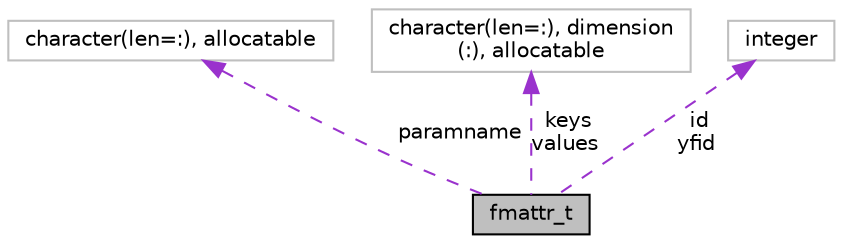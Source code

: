 digraph "fmattr_t"
{
 // INTERACTIVE_SVG=YES
 // LATEX_PDF_SIZE
  edge [fontname="Helvetica",fontsize="10",labelfontname="Helvetica",labelfontsize="10"];
  node [fontname="Helvetica",fontsize="10",shape=record];
  Node1 [label="fmattr_t",height=0.2,width=0.4,color="black", fillcolor="grey75", style="filled", fontcolor="black",tooltip="This type represents the subparameters for a given variable parameter. This type contains the name of..."];
  Node2 -> Node1 [dir="back",color="darkorchid3",fontsize="10",style="dashed",label=" paramname" ,fontname="Helvetica"];
  Node2 [label="character(len=:), allocatable",height=0.2,width=0.4,color="grey75", fillcolor="white", style="filled",tooltip=" "];
  Node3 -> Node1 [dir="back",color="darkorchid3",fontsize="10",style="dashed",label=" keys\nvalues" ,fontname="Helvetica"];
  Node3 [label="character(len=:), dimension\l(:), allocatable",height=0.2,width=0.4,color="grey75", fillcolor="white", style="filled",tooltip=" "];
  Node4 -> Node1 [dir="back",color="darkorchid3",fontsize="10",style="dashed",label=" id\nyfid" ,fontname="Helvetica"];
  Node4 [label="integer",height=0.2,width=0.4,color="grey75", fillcolor="white", style="filled",tooltip=" "];
}
